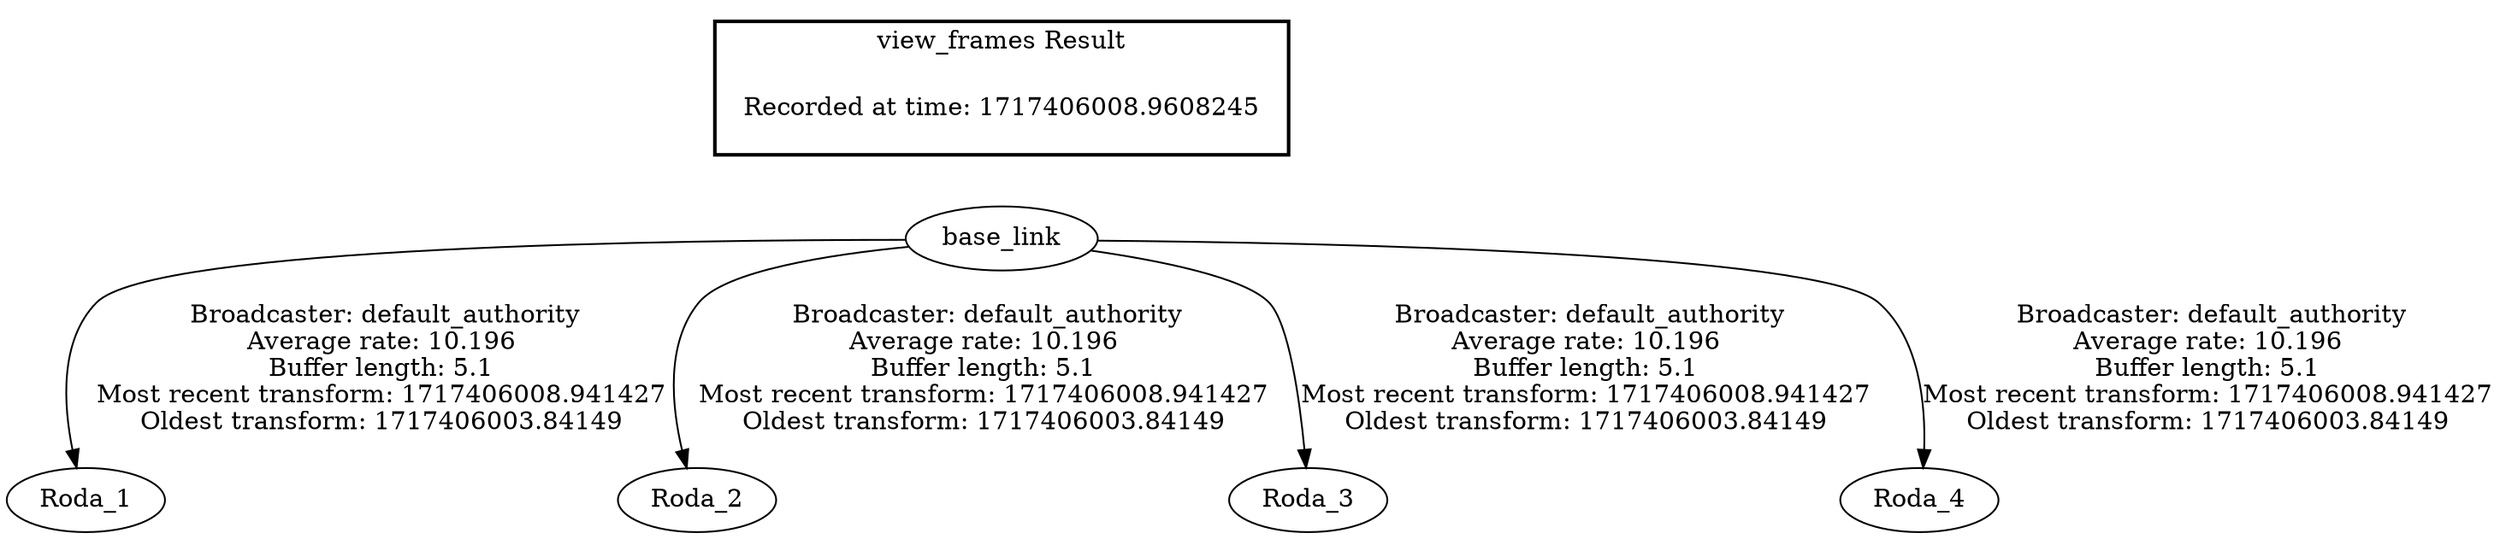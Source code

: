digraph G {
"base_link" -> "Roda_1"[label=" Broadcaster: default_authority\nAverage rate: 10.196\nBuffer length: 5.1\nMost recent transform: 1717406008.941427\nOldest transform: 1717406003.84149\n"];
"base_link" -> "Roda_2"[label=" Broadcaster: default_authority\nAverage rate: 10.196\nBuffer length: 5.1\nMost recent transform: 1717406008.941427\nOldest transform: 1717406003.84149\n"];
"base_link" -> "Roda_3"[label=" Broadcaster: default_authority\nAverage rate: 10.196\nBuffer length: 5.1\nMost recent transform: 1717406008.941427\nOldest transform: 1717406003.84149\n"];
"base_link" -> "Roda_4"[label=" Broadcaster: default_authority\nAverage rate: 10.196\nBuffer length: 5.1\nMost recent transform: 1717406008.941427\nOldest transform: 1717406003.84149\n"];
edge [style=invis];
 subgraph cluster_legend { style=bold; color=black; label ="view_frames Result";
"Recorded at time: 1717406008.9608245"[ shape=plaintext ] ;
}->"base_link";
}